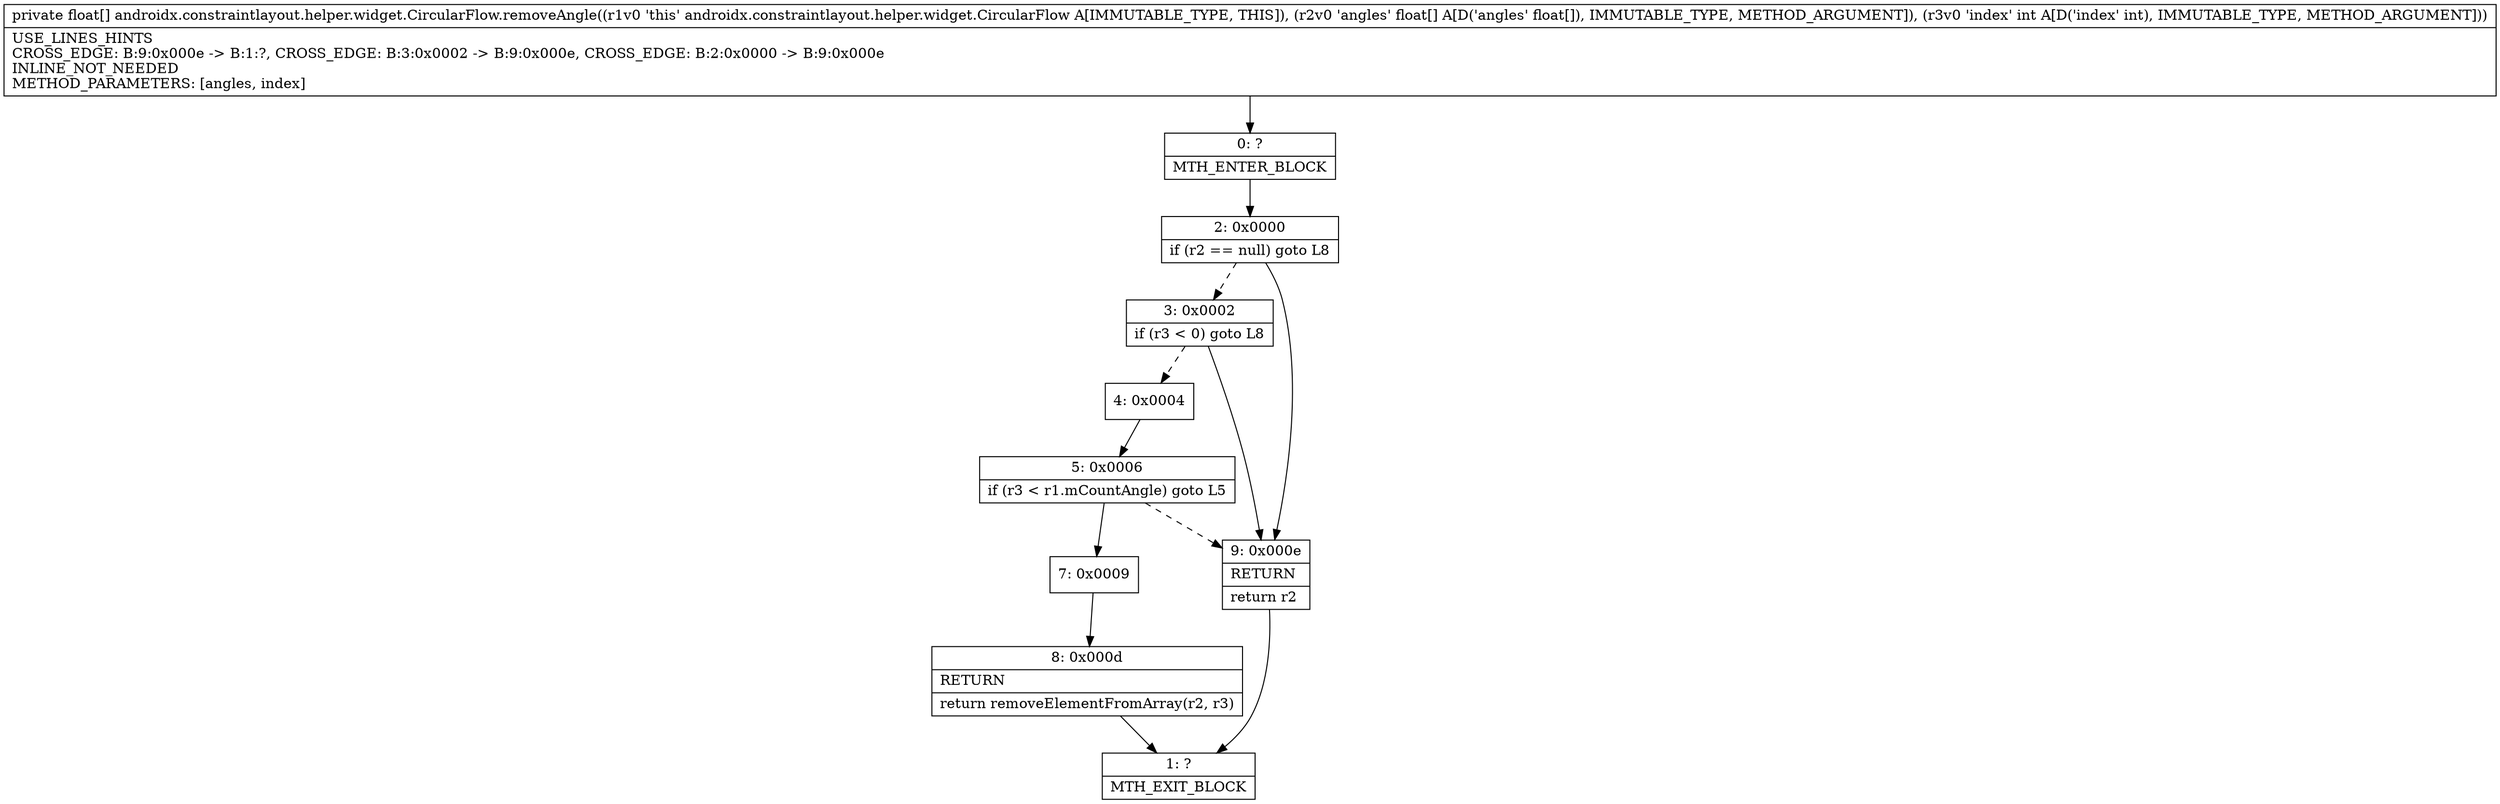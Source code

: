 digraph "CFG forandroidx.constraintlayout.helper.widget.CircularFlow.removeAngle([FI)[F" {
Node_0 [shape=record,label="{0\:\ ?|MTH_ENTER_BLOCK\l}"];
Node_2 [shape=record,label="{2\:\ 0x0000|if (r2 == null) goto L8\l}"];
Node_3 [shape=record,label="{3\:\ 0x0002|if (r3 \< 0) goto L8\l}"];
Node_4 [shape=record,label="{4\:\ 0x0004}"];
Node_5 [shape=record,label="{5\:\ 0x0006|if (r3 \< r1.mCountAngle) goto L5\l}"];
Node_7 [shape=record,label="{7\:\ 0x0009}"];
Node_8 [shape=record,label="{8\:\ 0x000d|RETURN\l|return removeElementFromArray(r2, r3)\l}"];
Node_1 [shape=record,label="{1\:\ ?|MTH_EXIT_BLOCK\l}"];
Node_9 [shape=record,label="{9\:\ 0x000e|RETURN\l|return r2\l}"];
MethodNode[shape=record,label="{private float[] androidx.constraintlayout.helper.widget.CircularFlow.removeAngle((r1v0 'this' androidx.constraintlayout.helper.widget.CircularFlow A[IMMUTABLE_TYPE, THIS]), (r2v0 'angles' float[] A[D('angles' float[]), IMMUTABLE_TYPE, METHOD_ARGUMENT]), (r3v0 'index' int A[D('index' int), IMMUTABLE_TYPE, METHOD_ARGUMENT]))  | USE_LINES_HINTS\lCROSS_EDGE: B:9:0x000e \-\> B:1:?, CROSS_EDGE: B:3:0x0002 \-\> B:9:0x000e, CROSS_EDGE: B:2:0x0000 \-\> B:9:0x000e\lINLINE_NOT_NEEDED\lMETHOD_PARAMETERS: [angles, index]\l}"];
MethodNode -> Node_0;Node_0 -> Node_2;
Node_2 -> Node_3[style=dashed];
Node_2 -> Node_9;
Node_3 -> Node_4[style=dashed];
Node_3 -> Node_9;
Node_4 -> Node_5;
Node_5 -> Node_7;
Node_5 -> Node_9[style=dashed];
Node_7 -> Node_8;
Node_8 -> Node_1;
Node_9 -> Node_1;
}

